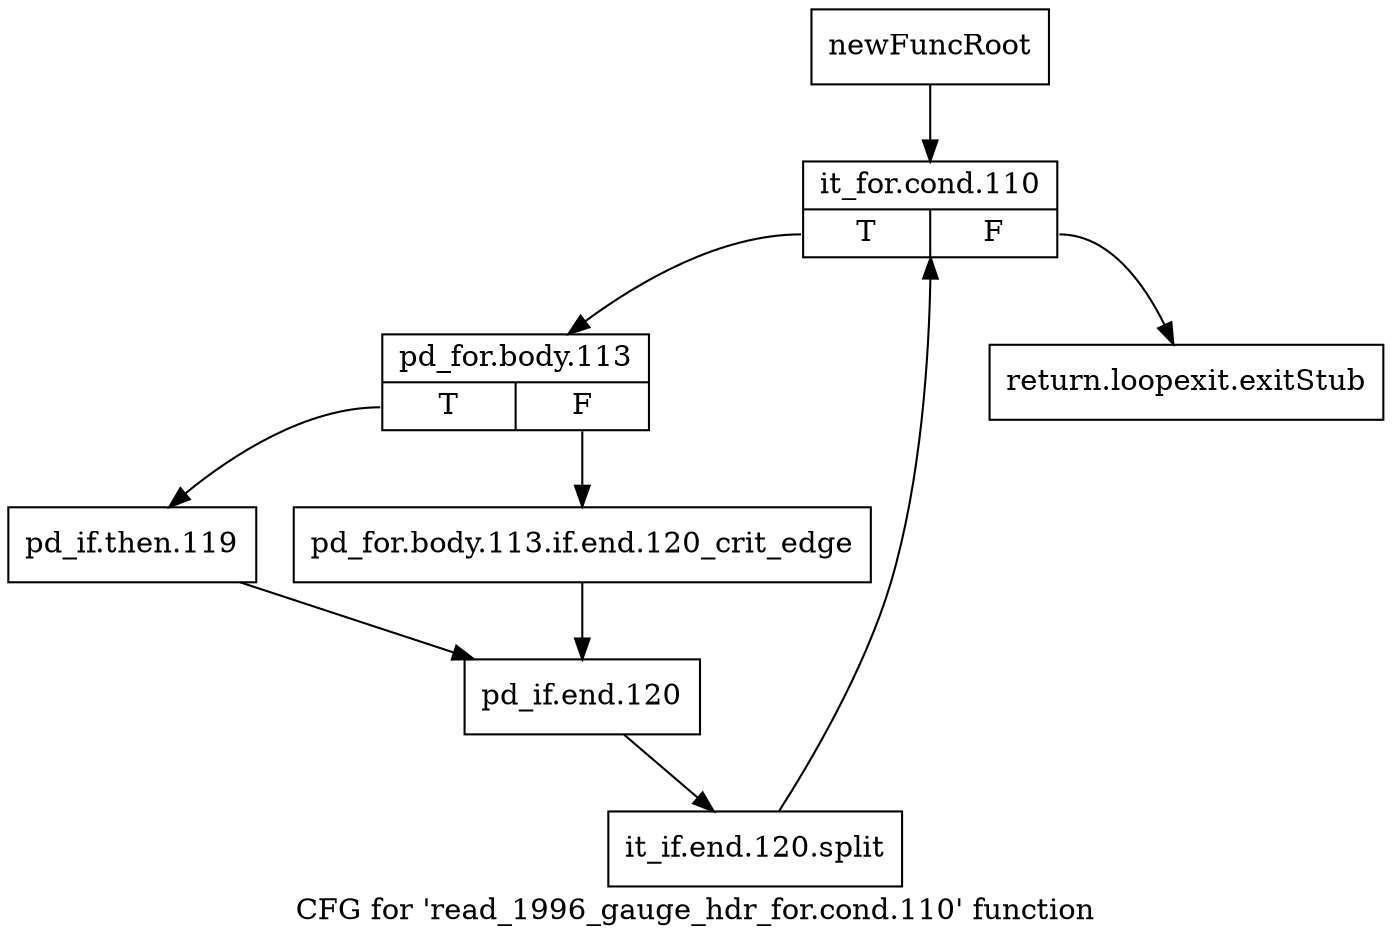 digraph "CFG for 'read_1996_gauge_hdr_for.cond.110' function" {
	label="CFG for 'read_1996_gauge_hdr_for.cond.110' function";

	Node0x19aa300 [shape=record,label="{newFuncRoot}"];
	Node0x19aa300 -> Node0x19aa3a0;
	Node0x19aa350 [shape=record,label="{return.loopexit.exitStub}"];
	Node0x19aa3a0 [shape=record,label="{it_for.cond.110|{<s0>T|<s1>F}}"];
	Node0x19aa3a0:s0 -> Node0x19aa3f0;
	Node0x19aa3a0:s1 -> Node0x19aa350;
	Node0x19aa3f0 [shape=record,label="{pd_for.body.113|{<s0>T|<s1>F}}"];
	Node0x19aa3f0:s0 -> Node0x19aa490;
	Node0x19aa3f0:s1 -> Node0x19aa440;
	Node0x19aa440 [shape=record,label="{pd_for.body.113.if.end.120_crit_edge}"];
	Node0x19aa440 -> Node0x19aa4e0;
	Node0x19aa490 [shape=record,label="{pd_if.then.119}"];
	Node0x19aa490 -> Node0x19aa4e0;
	Node0x19aa4e0 [shape=record,label="{pd_if.end.120}"];
	Node0x19aa4e0 -> Node0x1b8f350;
	Node0x1b8f350 [shape=record,label="{it_if.end.120.split}"];
	Node0x1b8f350 -> Node0x19aa3a0;
}
